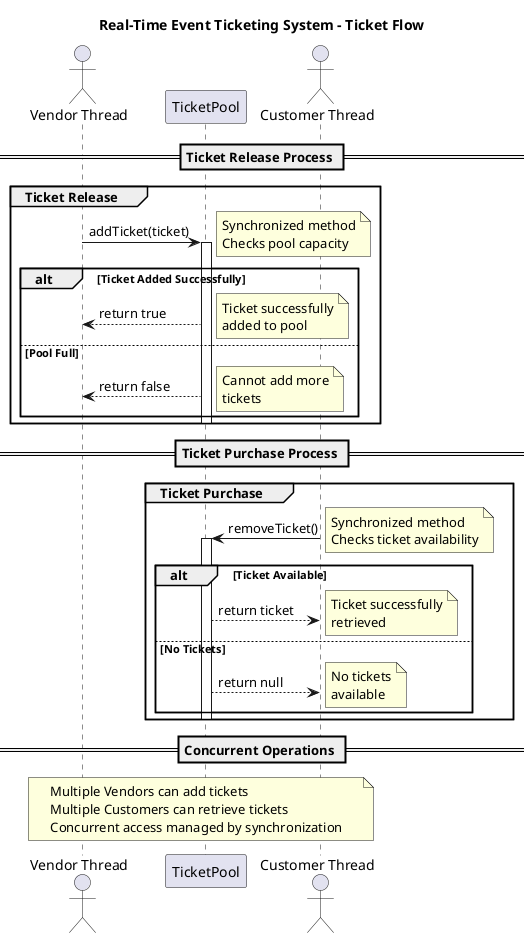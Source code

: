 @startuml
title Real-Time Event Ticketing System - Ticket Flow

actor "Vendor Thread" as Vendor
participant "TicketPool" as Pool
actor "Customer Thread" as Customer

== Ticket Release Process ==
group Ticket Release
    Vendor -> Pool : addTicket(ticket)
    activate Pool
    note right: Synchronized method\nChecks pool capacity

    alt Ticket Added Successfully
        Pool --> Vendor : return true
        note right: Ticket successfully\nadded to pool
    else Pool Full
        Pool --> Vendor : return false
        note right: Cannot add more\ntickets
    end
    deactivate Pool
end

== Ticket Purchase Process ==
group Ticket Purchase
    Customer -> Pool : removeTicket()
    activate Pool
    note right: Synchronized method\nChecks ticket availability

    alt Ticket Available
        Pool --> Customer : return ticket
        note right: Ticket successfully\nretrieved
    else No Tickets
        Pool --> Customer : return null
        note right: No tickets\navailable
    end
    deactivate Pool
end

== Concurrent Operations ==
note across: Multiple Vendors can add tickets\nMultiple Customers can retrieve tickets\nConcurrent access managed by synchronization
@enduml